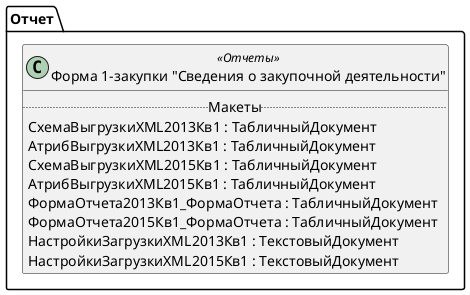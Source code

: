 ﻿@startuml РегламентированныйОтчетСтатистикаФорма1Закупки
'!include templates.wsd
'..\include templates.wsd
class Отчет.РегламентированныйОтчетСтатистикаФорма1Закупки as "Форма 1-закупки "Сведения о закупочной деятельности"" <<Отчеты>>
{
..Макеты..
СхемаВыгрузкиXML2013Кв1 : ТабличныйДокумент
АтрибВыгрузкиXML2013Кв1 : ТабличныйДокумент
СхемаВыгрузкиXML2015Кв1 : ТабличныйДокумент
АтрибВыгрузкиXML2015Кв1 : ТабличныйДокумент
ФормаОтчета2013Кв1_ФормаОтчета : ТабличныйДокумент
ФормаОтчета2015Кв1_ФормаОтчета : ТабличныйДокумент
НастройкиЗагрузкиXML2013Кв1 : ТекстовыйДокумент
НастройкиЗагрузкиXML2015Кв1 : ТекстовыйДокумент
}
@enduml
